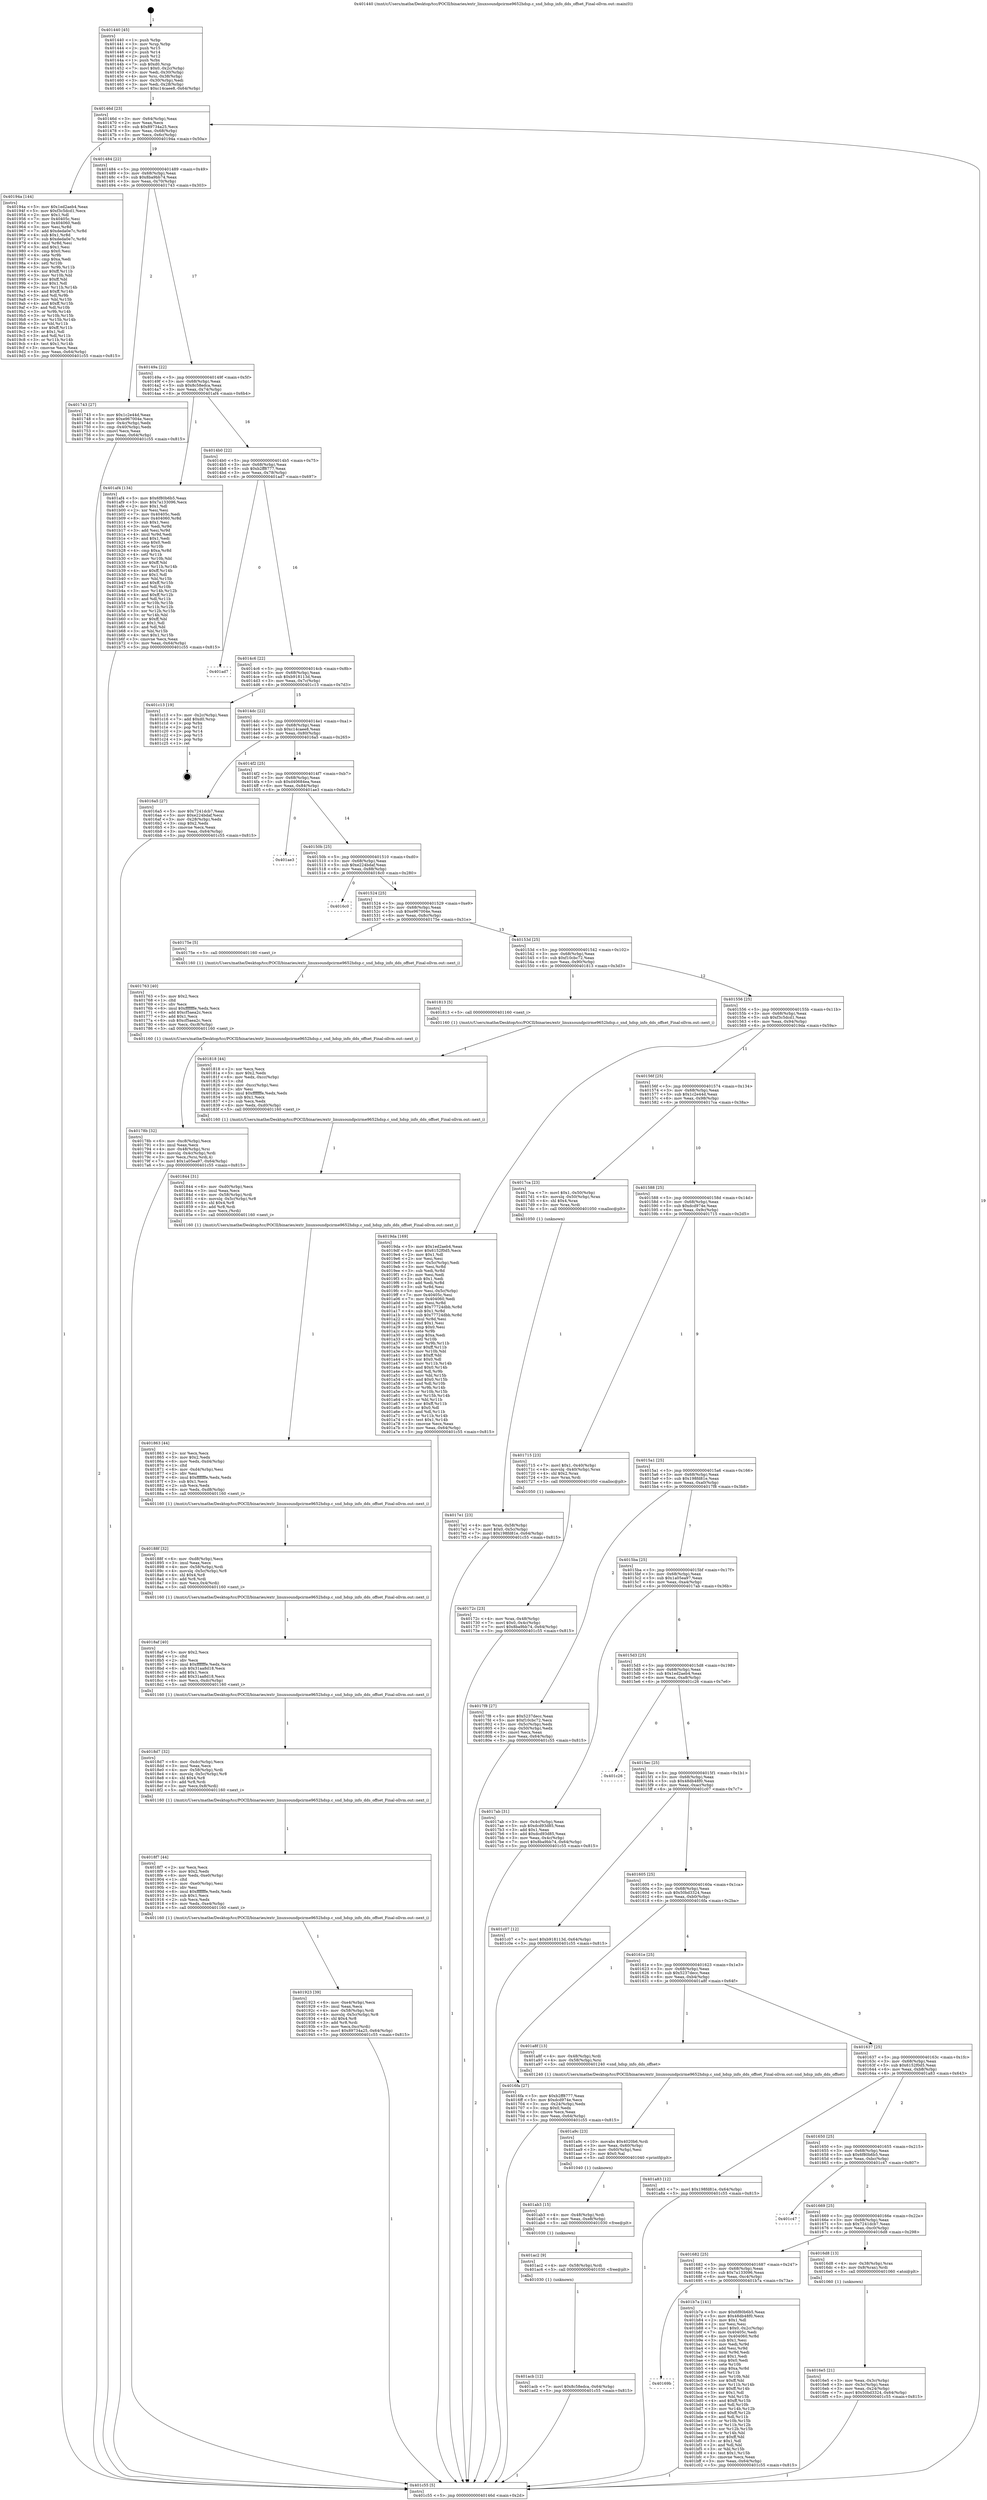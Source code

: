 digraph "0x401440" {
  label = "0x401440 (/mnt/c/Users/mathe/Desktop/tcc/POCII/binaries/extr_linuxsoundpcirme9652hdsp.c_snd_hdsp_info_dds_offset_Final-ollvm.out::main(0))"
  labelloc = "t"
  node[shape=record]

  Entry [label="",width=0.3,height=0.3,shape=circle,fillcolor=black,style=filled]
  "0x40146d" [label="{
     0x40146d [23]\l
     | [instrs]\l
     &nbsp;&nbsp;0x40146d \<+3\>: mov -0x64(%rbp),%eax\l
     &nbsp;&nbsp;0x401470 \<+2\>: mov %eax,%ecx\l
     &nbsp;&nbsp;0x401472 \<+6\>: sub $0x89734a25,%ecx\l
     &nbsp;&nbsp;0x401478 \<+3\>: mov %eax,-0x68(%rbp)\l
     &nbsp;&nbsp;0x40147b \<+3\>: mov %ecx,-0x6c(%rbp)\l
     &nbsp;&nbsp;0x40147e \<+6\>: je 000000000040194a \<main+0x50a\>\l
  }"]
  "0x40194a" [label="{
     0x40194a [144]\l
     | [instrs]\l
     &nbsp;&nbsp;0x40194a \<+5\>: mov $0x1ed2aeb4,%eax\l
     &nbsp;&nbsp;0x40194f \<+5\>: mov $0xf3c5dcd1,%ecx\l
     &nbsp;&nbsp;0x401954 \<+2\>: mov $0x1,%dl\l
     &nbsp;&nbsp;0x401956 \<+7\>: mov 0x40405c,%esi\l
     &nbsp;&nbsp;0x40195d \<+7\>: mov 0x404060,%edi\l
     &nbsp;&nbsp;0x401964 \<+3\>: mov %esi,%r8d\l
     &nbsp;&nbsp;0x401967 \<+7\>: add $0xdeda0e7c,%r8d\l
     &nbsp;&nbsp;0x40196e \<+4\>: sub $0x1,%r8d\l
     &nbsp;&nbsp;0x401972 \<+7\>: sub $0xdeda0e7c,%r8d\l
     &nbsp;&nbsp;0x401979 \<+4\>: imul %r8d,%esi\l
     &nbsp;&nbsp;0x40197d \<+3\>: and $0x1,%esi\l
     &nbsp;&nbsp;0x401980 \<+3\>: cmp $0x0,%esi\l
     &nbsp;&nbsp;0x401983 \<+4\>: sete %r9b\l
     &nbsp;&nbsp;0x401987 \<+3\>: cmp $0xa,%edi\l
     &nbsp;&nbsp;0x40198a \<+4\>: setl %r10b\l
     &nbsp;&nbsp;0x40198e \<+3\>: mov %r9b,%r11b\l
     &nbsp;&nbsp;0x401991 \<+4\>: xor $0xff,%r11b\l
     &nbsp;&nbsp;0x401995 \<+3\>: mov %r10b,%bl\l
     &nbsp;&nbsp;0x401998 \<+3\>: xor $0xff,%bl\l
     &nbsp;&nbsp;0x40199b \<+3\>: xor $0x1,%dl\l
     &nbsp;&nbsp;0x40199e \<+3\>: mov %r11b,%r14b\l
     &nbsp;&nbsp;0x4019a1 \<+4\>: and $0xff,%r14b\l
     &nbsp;&nbsp;0x4019a5 \<+3\>: and %dl,%r9b\l
     &nbsp;&nbsp;0x4019a8 \<+3\>: mov %bl,%r15b\l
     &nbsp;&nbsp;0x4019ab \<+4\>: and $0xff,%r15b\l
     &nbsp;&nbsp;0x4019af \<+3\>: and %dl,%r10b\l
     &nbsp;&nbsp;0x4019b2 \<+3\>: or %r9b,%r14b\l
     &nbsp;&nbsp;0x4019b5 \<+3\>: or %r10b,%r15b\l
     &nbsp;&nbsp;0x4019b8 \<+3\>: xor %r15b,%r14b\l
     &nbsp;&nbsp;0x4019bb \<+3\>: or %bl,%r11b\l
     &nbsp;&nbsp;0x4019be \<+4\>: xor $0xff,%r11b\l
     &nbsp;&nbsp;0x4019c2 \<+3\>: or $0x1,%dl\l
     &nbsp;&nbsp;0x4019c5 \<+3\>: and %dl,%r11b\l
     &nbsp;&nbsp;0x4019c8 \<+3\>: or %r11b,%r14b\l
     &nbsp;&nbsp;0x4019cb \<+4\>: test $0x1,%r14b\l
     &nbsp;&nbsp;0x4019cf \<+3\>: cmovne %ecx,%eax\l
     &nbsp;&nbsp;0x4019d2 \<+3\>: mov %eax,-0x64(%rbp)\l
     &nbsp;&nbsp;0x4019d5 \<+5\>: jmp 0000000000401c55 \<main+0x815\>\l
  }"]
  "0x401484" [label="{
     0x401484 [22]\l
     | [instrs]\l
     &nbsp;&nbsp;0x401484 \<+5\>: jmp 0000000000401489 \<main+0x49\>\l
     &nbsp;&nbsp;0x401489 \<+3\>: mov -0x68(%rbp),%eax\l
     &nbsp;&nbsp;0x40148c \<+5\>: sub $0x8ba9bb74,%eax\l
     &nbsp;&nbsp;0x401491 \<+3\>: mov %eax,-0x70(%rbp)\l
     &nbsp;&nbsp;0x401494 \<+6\>: je 0000000000401743 \<main+0x303\>\l
  }"]
  Exit [label="",width=0.3,height=0.3,shape=circle,fillcolor=black,style=filled,peripheries=2]
  "0x401743" [label="{
     0x401743 [27]\l
     | [instrs]\l
     &nbsp;&nbsp;0x401743 \<+5\>: mov $0x1c2e44d,%eax\l
     &nbsp;&nbsp;0x401748 \<+5\>: mov $0xe967004e,%ecx\l
     &nbsp;&nbsp;0x40174d \<+3\>: mov -0x4c(%rbp),%edx\l
     &nbsp;&nbsp;0x401750 \<+3\>: cmp -0x40(%rbp),%edx\l
     &nbsp;&nbsp;0x401753 \<+3\>: cmovl %ecx,%eax\l
     &nbsp;&nbsp;0x401756 \<+3\>: mov %eax,-0x64(%rbp)\l
     &nbsp;&nbsp;0x401759 \<+5\>: jmp 0000000000401c55 \<main+0x815\>\l
  }"]
  "0x40149a" [label="{
     0x40149a [22]\l
     | [instrs]\l
     &nbsp;&nbsp;0x40149a \<+5\>: jmp 000000000040149f \<main+0x5f\>\l
     &nbsp;&nbsp;0x40149f \<+3\>: mov -0x68(%rbp),%eax\l
     &nbsp;&nbsp;0x4014a2 \<+5\>: sub $0x8c58edca,%eax\l
     &nbsp;&nbsp;0x4014a7 \<+3\>: mov %eax,-0x74(%rbp)\l
     &nbsp;&nbsp;0x4014aa \<+6\>: je 0000000000401af4 \<main+0x6b4\>\l
  }"]
  "0x40169b" [label="{
     0x40169b\l
  }", style=dashed]
  "0x401af4" [label="{
     0x401af4 [134]\l
     | [instrs]\l
     &nbsp;&nbsp;0x401af4 \<+5\>: mov $0x6f80b6b5,%eax\l
     &nbsp;&nbsp;0x401af9 \<+5\>: mov $0x7a133096,%ecx\l
     &nbsp;&nbsp;0x401afe \<+2\>: mov $0x1,%dl\l
     &nbsp;&nbsp;0x401b00 \<+2\>: xor %esi,%esi\l
     &nbsp;&nbsp;0x401b02 \<+7\>: mov 0x40405c,%edi\l
     &nbsp;&nbsp;0x401b09 \<+8\>: mov 0x404060,%r8d\l
     &nbsp;&nbsp;0x401b11 \<+3\>: sub $0x1,%esi\l
     &nbsp;&nbsp;0x401b14 \<+3\>: mov %edi,%r9d\l
     &nbsp;&nbsp;0x401b17 \<+3\>: add %esi,%r9d\l
     &nbsp;&nbsp;0x401b1a \<+4\>: imul %r9d,%edi\l
     &nbsp;&nbsp;0x401b1e \<+3\>: and $0x1,%edi\l
     &nbsp;&nbsp;0x401b21 \<+3\>: cmp $0x0,%edi\l
     &nbsp;&nbsp;0x401b24 \<+4\>: sete %r10b\l
     &nbsp;&nbsp;0x401b28 \<+4\>: cmp $0xa,%r8d\l
     &nbsp;&nbsp;0x401b2c \<+4\>: setl %r11b\l
     &nbsp;&nbsp;0x401b30 \<+3\>: mov %r10b,%bl\l
     &nbsp;&nbsp;0x401b33 \<+3\>: xor $0xff,%bl\l
     &nbsp;&nbsp;0x401b36 \<+3\>: mov %r11b,%r14b\l
     &nbsp;&nbsp;0x401b39 \<+4\>: xor $0xff,%r14b\l
     &nbsp;&nbsp;0x401b3d \<+3\>: xor $0x1,%dl\l
     &nbsp;&nbsp;0x401b40 \<+3\>: mov %bl,%r15b\l
     &nbsp;&nbsp;0x401b43 \<+4\>: and $0xff,%r15b\l
     &nbsp;&nbsp;0x401b47 \<+3\>: and %dl,%r10b\l
     &nbsp;&nbsp;0x401b4a \<+3\>: mov %r14b,%r12b\l
     &nbsp;&nbsp;0x401b4d \<+4\>: and $0xff,%r12b\l
     &nbsp;&nbsp;0x401b51 \<+3\>: and %dl,%r11b\l
     &nbsp;&nbsp;0x401b54 \<+3\>: or %r10b,%r15b\l
     &nbsp;&nbsp;0x401b57 \<+3\>: or %r11b,%r12b\l
     &nbsp;&nbsp;0x401b5a \<+3\>: xor %r12b,%r15b\l
     &nbsp;&nbsp;0x401b5d \<+3\>: or %r14b,%bl\l
     &nbsp;&nbsp;0x401b60 \<+3\>: xor $0xff,%bl\l
     &nbsp;&nbsp;0x401b63 \<+3\>: or $0x1,%dl\l
     &nbsp;&nbsp;0x401b66 \<+2\>: and %dl,%bl\l
     &nbsp;&nbsp;0x401b68 \<+3\>: or %bl,%r15b\l
     &nbsp;&nbsp;0x401b6b \<+4\>: test $0x1,%r15b\l
     &nbsp;&nbsp;0x401b6f \<+3\>: cmovne %ecx,%eax\l
     &nbsp;&nbsp;0x401b72 \<+3\>: mov %eax,-0x64(%rbp)\l
     &nbsp;&nbsp;0x401b75 \<+5\>: jmp 0000000000401c55 \<main+0x815\>\l
  }"]
  "0x4014b0" [label="{
     0x4014b0 [22]\l
     | [instrs]\l
     &nbsp;&nbsp;0x4014b0 \<+5\>: jmp 00000000004014b5 \<main+0x75\>\l
     &nbsp;&nbsp;0x4014b5 \<+3\>: mov -0x68(%rbp),%eax\l
     &nbsp;&nbsp;0x4014b8 \<+5\>: sub $0xb2ff8777,%eax\l
     &nbsp;&nbsp;0x4014bd \<+3\>: mov %eax,-0x78(%rbp)\l
     &nbsp;&nbsp;0x4014c0 \<+6\>: je 0000000000401ad7 \<main+0x697\>\l
  }"]
  "0x401b7a" [label="{
     0x401b7a [141]\l
     | [instrs]\l
     &nbsp;&nbsp;0x401b7a \<+5\>: mov $0x6f80b6b5,%eax\l
     &nbsp;&nbsp;0x401b7f \<+5\>: mov $0x48db48f0,%ecx\l
     &nbsp;&nbsp;0x401b84 \<+2\>: mov $0x1,%dl\l
     &nbsp;&nbsp;0x401b86 \<+2\>: xor %esi,%esi\l
     &nbsp;&nbsp;0x401b88 \<+7\>: movl $0x0,-0x2c(%rbp)\l
     &nbsp;&nbsp;0x401b8f \<+7\>: mov 0x40405c,%edi\l
     &nbsp;&nbsp;0x401b96 \<+8\>: mov 0x404060,%r8d\l
     &nbsp;&nbsp;0x401b9e \<+3\>: sub $0x1,%esi\l
     &nbsp;&nbsp;0x401ba1 \<+3\>: mov %edi,%r9d\l
     &nbsp;&nbsp;0x401ba4 \<+3\>: add %esi,%r9d\l
     &nbsp;&nbsp;0x401ba7 \<+4\>: imul %r9d,%edi\l
     &nbsp;&nbsp;0x401bab \<+3\>: and $0x1,%edi\l
     &nbsp;&nbsp;0x401bae \<+3\>: cmp $0x0,%edi\l
     &nbsp;&nbsp;0x401bb1 \<+4\>: sete %r10b\l
     &nbsp;&nbsp;0x401bb5 \<+4\>: cmp $0xa,%r8d\l
     &nbsp;&nbsp;0x401bb9 \<+4\>: setl %r11b\l
     &nbsp;&nbsp;0x401bbd \<+3\>: mov %r10b,%bl\l
     &nbsp;&nbsp;0x401bc0 \<+3\>: xor $0xff,%bl\l
     &nbsp;&nbsp;0x401bc3 \<+3\>: mov %r11b,%r14b\l
     &nbsp;&nbsp;0x401bc6 \<+4\>: xor $0xff,%r14b\l
     &nbsp;&nbsp;0x401bca \<+3\>: xor $0x1,%dl\l
     &nbsp;&nbsp;0x401bcd \<+3\>: mov %bl,%r15b\l
     &nbsp;&nbsp;0x401bd0 \<+4\>: and $0xff,%r15b\l
     &nbsp;&nbsp;0x401bd4 \<+3\>: and %dl,%r10b\l
     &nbsp;&nbsp;0x401bd7 \<+3\>: mov %r14b,%r12b\l
     &nbsp;&nbsp;0x401bda \<+4\>: and $0xff,%r12b\l
     &nbsp;&nbsp;0x401bde \<+3\>: and %dl,%r11b\l
     &nbsp;&nbsp;0x401be1 \<+3\>: or %r10b,%r15b\l
     &nbsp;&nbsp;0x401be4 \<+3\>: or %r11b,%r12b\l
     &nbsp;&nbsp;0x401be7 \<+3\>: xor %r12b,%r15b\l
     &nbsp;&nbsp;0x401bea \<+3\>: or %r14b,%bl\l
     &nbsp;&nbsp;0x401bed \<+3\>: xor $0xff,%bl\l
     &nbsp;&nbsp;0x401bf0 \<+3\>: or $0x1,%dl\l
     &nbsp;&nbsp;0x401bf3 \<+2\>: and %dl,%bl\l
     &nbsp;&nbsp;0x401bf5 \<+3\>: or %bl,%r15b\l
     &nbsp;&nbsp;0x401bf8 \<+4\>: test $0x1,%r15b\l
     &nbsp;&nbsp;0x401bfc \<+3\>: cmovne %ecx,%eax\l
     &nbsp;&nbsp;0x401bff \<+3\>: mov %eax,-0x64(%rbp)\l
     &nbsp;&nbsp;0x401c02 \<+5\>: jmp 0000000000401c55 \<main+0x815\>\l
  }"]
  "0x401ad7" [label="{
     0x401ad7\l
  }", style=dashed]
  "0x4014c6" [label="{
     0x4014c6 [22]\l
     | [instrs]\l
     &nbsp;&nbsp;0x4014c6 \<+5\>: jmp 00000000004014cb \<main+0x8b\>\l
     &nbsp;&nbsp;0x4014cb \<+3\>: mov -0x68(%rbp),%eax\l
     &nbsp;&nbsp;0x4014ce \<+5\>: sub $0xb918113d,%eax\l
     &nbsp;&nbsp;0x4014d3 \<+3\>: mov %eax,-0x7c(%rbp)\l
     &nbsp;&nbsp;0x4014d6 \<+6\>: je 0000000000401c13 \<main+0x7d3\>\l
  }"]
  "0x401acb" [label="{
     0x401acb [12]\l
     | [instrs]\l
     &nbsp;&nbsp;0x401acb \<+7\>: movl $0x8c58edca,-0x64(%rbp)\l
     &nbsp;&nbsp;0x401ad2 \<+5\>: jmp 0000000000401c55 \<main+0x815\>\l
  }"]
  "0x401c13" [label="{
     0x401c13 [19]\l
     | [instrs]\l
     &nbsp;&nbsp;0x401c13 \<+3\>: mov -0x2c(%rbp),%eax\l
     &nbsp;&nbsp;0x401c16 \<+7\>: add $0xd0,%rsp\l
     &nbsp;&nbsp;0x401c1d \<+1\>: pop %rbx\l
     &nbsp;&nbsp;0x401c1e \<+2\>: pop %r12\l
     &nbsp;&nbsp;0x401c20 \<+2\>: pop %r14\l
     &nbsp;&nbsp;0x401c22 \<+2\>: pop %r15\l
     &nbsp;&nbsp;0x401c24 \<+1\>: pop %rbp\l
     &nbsp;&nbsp;0x401c25 \<+1\>: ret\l
  }"]
  "0x4014dc" [label="{
     0x4014dc [22]\l
     | [instrs]\l
     &nbsp;&nbsp;0x4014dc \<+5\>: jmp 00000000004014e1 \<main+0xa1\>\l
     &nbsp;&nbsp;0x4014e1 \<+3\>: mov -0x68(%rbp),%eax\l
     &nbsp;&nbsp;0x4014e4 \<+5\>: sub $0xc14caee8,%eax\l
     &nbsp;&nbsp;0x4014e9 \<+3\>: mov %eax,-0x80(%rbp)\l
     &nbsp;&nbsp;0x4014ec \<+6\>: je 00000000004016a5 \<main+0x265\>\l
  }"]
  "0x401ac2" [label="{
     0x401ac2 [9]\l
     | [instrs]\l
     &nbsp;&nbsp;0x401ac2 \<+4\>: mov -0x58(%rbp),%rdi\l
     &nbsp;&nbsp;0x401ac6 \<+5\>: call 0000000000401030 \<free@plt\>\l
     | [calls]\l
     &nbsp;&nbsp;0x401030 \{1\} (unknown)\l
  }"]
  "0x4016a5" [label="{
     0x4016a5 [27]\l
     | [instrs]\l
     &nbsp;&nbsp;0x4016a5 \<+5\>: mov $0x7241dcb7,%eax\l
     &nbsp;&nbsp;0x4016aa \<+5\>: mov $0xe224bdaf,%ecx\l
     &nbsp;&nbsp;0x4016af \<+3\>: mov -0x28(%rbp),%edx\l
     &nbsp;&nbsp;0x4016b2 \<+3\>: cmp $0x2,%edx\l
     &nbsp;&nbsp;0x4016b5 \<+3\>: cmovne %ecx,%eax\l
     &nbsp;&nbsp;0x4016b8 \<+3\>: mov %eax,-0x64(%rbp)\l
     &nbsp;&nbsp;0x4016bb \<+5\>: jmp 0000000000401c55 \<main+0x815\>\l
  }"]
  "0x4014f2" [label="{
     0x4014f2 [25]\l
     | [instrs]\l
     &nbsp;&nbsp;0x4014f2 \<+5\>: jmp 00000000004014f7 \<main+0xb7\>\l
     &nbsp;&nbsp;0x4014f7 \<+3\>: mov -0x68(%rbp),%eax\l
     &nbsp;&nbsp;0x4014fa \<+5\>: sub $0xd40684ea,%eax\l
     &nbsp;&nbsp;0x4014ff \<+6\>: mov %eax,-0x84(%rbp)\l
     &nbsp;&nbsp;0x401505 \<+6\>: je 0000000000401ae3 \<main+0x6a3\>\l
  }"]
  "0x401c55" [label="{
     0x401c55 [5]\l
     | [instrs]\l
     &nbsp;&nbsp;0x401c55 \<+5\>: jmp 000000000040146d \<main+0x2d\>\l
  }"]
  "0x401440" [label="{
     0x401440 [45]\l
     | [instrs]\l
     &nbsp;&nbsp;0x401440 \<+1\>: push %rbp\l
     &nbsp;&nbsp;0x401441 \<+3\>: mov %rsp,%rbp\l
     &nbsp;&nbsp;0x401444 \<+2\>: push %r15\l
     &nbsp;&nbsp;0x401446 \<+2\>: push %r14\l
     &nbsp;&nbsp;0x401448 \<+2\>: push %r12\l
     &nbsp;&nbsp;0x40144a \<+1\>: push %rbx\l
     &nbsp;&nbsp;0x40144b \<+7\>: sub $0xd0,%rsp\l
     &nbsp;&nbsp;0x401452 \<+7\>: movl $0x0,-0x2c(%rbp)\l
     &nbsp;&nbsp;0x401459 \<+3\>: mov %edi,-0x30(%rbp)\l
     &nbsp;&nbsp;0x40145c \<+4\>: mov %rsi,-0x38(%rbp)\l
     &nbsp;&nbsp;0x401460 \<+3\>: mov -0x30(%rbp),%edi\l
     &nbsp;&nbsp;0x401463 \<+3\>: mov %edi,-0x28(%rbp)\l
     &nbsp;&nbsp;0x401466 \<+7\>: movl $0xc14caee8,-0x64(%rbp)\l
  }"]
  "0x401ab3" [label="{
     0x401ab3 [15]\l
     | [instrs]\l
     &nbsp;&nbsp;0x401ab3 \<+4\>: mov -0x48(%rbp),%rdi\l
     &nbsp;&nbsp;0x401ab7 \<+6\>: mov %eax,-0xe8(%rbp)\l
     &nbsp;&nbsp;0x401abd \<+5\>: call 0000000000401030 \<free@plt\>\l
     | [calls]\l
     &nbsp;&nbsp;0x401030 \{1\} (unknown)\l
  }"]
  "0x401ae3" [label="{
     0x401ae3\l
  }", style=dashed]
  "0x40150b" [label="{
     0x40150b [25]\l
     | [instrs]\l
     &nbsp;&nbsp;0x40150b \<+5\>: jmp 0000000000401510 \<main+0xd0\>\l
     &nbsp;&nbsp;0x401510 \<+3\>: mov -0x68(%rbp),%eax\l
     &nbsp;&nbsp;0x401513 \<+5\>: sub $0xe224bdaf,%eax\l
     &nbsp;&nbsp;0x401518 \<+6\>: mov %eax,-0x88(%rbp)\l
     &nbsp;&nbsp;0x40151e \<+6\>: je 00000000004016c0 \<main+0x280\>\l
  }"]
  "0x401a9c" [label="{
     0x401a9c [23]\l
     | [instrs]\l
     &nbsp;&nbsp;0x401a9c \<+10\>: movabs $0x4020b6,%rdi\l
     &nbsp;&nbsp;0x401aa6 \<+3\>: mov %eax,-0x60(%rbp)\l
     &nbsp;&nbsp;0x401aa9 \<+3\>: mov -0x60(%rbp),%esi\l
     &nbsp;&nbsp;0x401aac \<+2\>: mov $0x0,%al\l
     &nbsp;&nbsp;0x401aae \<+5\>: call 0000000000401040 \<printf@plt\>\l
     | [calls]\l
     &nbsp;&nbsp;0x401040 \{1\} (unknown)\l
  }"]
  "0x4016c0" [label="{
     0x4016c0\l
  }", style=dashed]
  "0x401524" [label="{
     0x401524 [25]\l
     | [instrs]\l
     &nbsp;&nbsp;0x401524 \<+5\>: jmp 0000000000401529 \<main+0xe9\>\l
     &nbsp;&nbsp;0x401529 \<+3\>: mov -0x68(%rbp),%eax\l
     &nbsp;&nbsp;0x40152c \<+5\>: sub $0xe967004e,%eax\l
     &nbsp;&nbsp;0x401531 \<+6\>: mov %eax,-0x8c(%rbp)\l
     &nbsp;&nbsp;0x401537 \<+6\>: je 000000000040175e \<main+0x31e\>\l
  }"]
  "0x401923" [label="{
     0x401923 [39]\l
     | [instrs]\l
     &nbsp;&nbsp;0x401923 \<+6\>: mov -0xe4(%rbp),%ecx\l
     &nbsp;&nbsp;0x401929 \<+3\>: imul %eax,%ecx\l
     &nbsp;&nbsp;0x40192c \<+4\>: mov -0x58(%rbp),%rdi\l
     &nbsp;&nbsp;0x401930 \<+4\>: movslq -0x5c(%rbp),%r8\l
     &nbsp;&nbsp;0x401934 \<+4\>: shl $0x4,%r8\l
     &nbsp;&nbsp;0x401938 \<+3\>: add %r8,%rdi\l
     &nbsp;&nbsp;0x40193b \<+3\>: mov %ecx,0xc(%rdi)\l
     &nbsp;&nbsp;0x40193e \<+7\>: movl $0x89734a25,-0x64(%rbp)\l
     &nbsp;&nbsp;0x401945 \<+5\>: jmp 0000000000401c55 \<main+0x815\>\l
  }"]
  "0x40175e" [label="{
     0x40175e [5]\l
     | [instrs]\l
     &nbsp;&nbsp;0x40175e \<+5\>: call 0000000000401160 \<next_i\>\l
     | [calls]\l
     &nbsp;&nbsp;0x401160 \{1\} (/mnt/c/Users/mathe/Desktop/tcc/POCII/binaries/extr_linuxsoundpcirme9652hdsp.c_snd_hdsp_info_dds_offset_Final-ollvm.out::next_i)\l
  }"]
  "0x40153d" [label="{
     0x40153d [25]\l
     | [instrs]\l
     &nbsp;&nbsp;0x40153d \<+5\>: jmp 0000000000401542 \<main+0x102\>\l
     &nbsp;&nbsp;0x401542 \<+3\>: mov -0x68(%rbp),%eax\l
     &nbsp;&nbsp;0x401545 \<+5\>: sub $0xf10cbc72,%eax\l
     &nbsp;&nbsp;0x40154a \<+6\>: mov %eax,-0x90(%rbp)\l
     &nbsp;&nbsp;0x401550 \<+6\>: je 0000000000401813 \<main+0x3d3\>\l
  }"]
  "0x4018f7" [label="{
     0x4018f7 [44]\l
     | [instrs]\l
     &nbsp;&nbsp;0x4018f7 \<+2\>: xor %ecx,%ecx\l
     &nbsp;&nbsp;0x4018f9 \<+5\>: mov $0x2,%edx\l
     &nbsp;&nbsp;0x4018fe \<+6\>: mov %edx,-0xe0(%rbp)\l
     &nbsp;&nbsp;0x401904 \<+1\>: cltd\l
     &nbsp;&nbsp;0x401905 \<+6\>: mov -0xe0(%rbp),%esi\l
     &nbsp;&nbsp;0x40190b \<+2\>: idiv %esi\l
     &nbsp;&nbsp;0x40190d \<+6\>: imul $0xfffffffe,%edx,%edx\l
     &nbsp;&nbsp;0x401913 \<+3\>: sub $0x1,%ecx\l
     &nbsp;&nbsp;0x401916 \<+2\>: sub %ecx,%edx\l
     &nbsp;&nbsp;0x401918 \<+6\>: mov %edx,-0xe4(%rbp)\l
     &nbsp;&nbsp;0x40191e \<+5\>: call 0000000000401160 \<next_i\>\l
     | [calls]\l
     &nbsp;&nbsp;0x401160 \{1\} (/mnt/c/Users/mathe/Desktop/tcc/POCII/binaries/extr_linuxsoundpcirme9652hdsp.c_snd_hdsp_info_dds_offset_Final-ollvm.out::next_i)\l
  }"]
  "0x401813" [label="{
     0x401813 [5]\l
     | [instrs]\l
     &nbsp;&nbsp;0x401813 \<+5\>: call 0000000000401160 \<next_i\>\l
     | [calls]\l
     &nbsp;&nbsp;0x401160 \{1\} (/mnt/c/Users/mathe/Desktop/tcc/POCII/binaries/extr_linuxsoundpcirme9652hdsp.c_snd_hdsp_info_dds_offset_Final-ollvm.out::next_i)\l
  }"]
  "0x401556" [label="{
     0x401556 [25]\l
     | [instrs]\l
     &nbsp;&nbsp;0x401556 \<+5\>: jmp 000000000040155b \<main+0x11b\>\l
     &nbsp;&nbsp;0x40155b \<+3\>: mov -0x68(%rbp),%eax\l
     &nbsp;&nbsp;0x40155e \<+5\>: sub $0xf3c5dcd1,%eax\l
     &nbsp;&nbsp;0x401563 \<+6\>: mov %eax,-0x94(%rbp)\l
     &nbsp;&nbsp;0x401569 \<+6\>: je 00000000004019da \<main+0x59a\>\l
  }"]
  "0x4018d7" [label="{
     0x4018d7 [32]\l
     | [instrs]\l
     &nbsp;&nbsp;0x4018d7 \<+6\>: mov -0xdc(%rbp),%ecx\l
     &nbsp;&nbsp;0x4018dd \<+3\>: imul %eax,%ecx\l
     &nbsp;&nbsp;0x4018e0 \<+4\>: mov -0x58(%rbp),%rdi\l
     &nbsp;&nbsp;0x4018e4 \<+4\>: movslq -0x5c(%rbp),%r8\l
     &nbsp;&nbsp;0x4018e8 \<+4\>: shl $0x4,%r8\l
     &nbsp;&nbsp;0x4018ec \<+3\>: add %r8,%rdi\l
     &nbsp;&nbsp;0x4018ef \<+3\>: mov %ecx,0x8(%rdi)\l
     &nbsp;&nbsp;0x4018f2 \<+5\>: call 0000000000401160 \<next_i\>\l
     | [calls]\l
     &nbsp;&nbsp;0x401160 \{1\} (/mnt/c/Users/mathe/Desktop/tcc/POCII/binaries/extr_linuxsoundpcirme9652hdsp.c_snd_hdsp_info_dds_offset_Final-ollvm.out::next_i)\l
  }"]
  "0x4019da" [label="{
     0x4019da [169]\l
     | [instrs]\l
     &nbsp;&nbsp;0x4019da \<+5\>: mov $0x1ed2aeb4,%eax\l
     &nbsp;&nbsp;0x4019df \<+5\>: mov $0x6152f0d5,%ecx\l
     &nbsp;&nbsp;0x4019e4 \<+2\>: mov $0x1,%dl\l
     &nbsp;&nbsp;0x4019e6 \<+2\>: xor %esi,%esi\l
     &nbsp;&nbsp;0x4019e8 \<+3\>: mov -0x5c(%rbp),%edi\l
     &nbsp;&nbsp;0x4019eb \<+3\>: mov %esi,%r8d\l
     &nbsp;&nbsp;0x4019ee \<+3\>: sub %edi,%r8d\l
     &nbsp;&nbsp;0x4019f1 \<+2\>: mov %esi,%edi\l
     &nbsp;&nbsp;0x4019f3 \<+3\>: sub $0x1,%edi\l
     &nbsp;&nbsp;0x4019f6 \<+3\>: add %edi,%r8d\l
     &nbsp;&nbsp;0x4019f9 \<+3\>: sub %r8d,%esi\l
     &nbsp;&nbsp;0x4019fc \<+3\>: mov %esi,-0x5c(%rbp)\l
     &nbsp;&nbsp;0x4019ff \<+7\>: mov 0x40405c,%esi\l
     &nbsp;&nbsp;0x401a06 \<+7\>: mov 0x404060,%edi\l
     &nbsp;&nbsp;0x401a0d \<+3\>: mov %esi,%r8d\l
     &nbsp;&nbsp;0x401a10 \<+7\>: add $0x77724dbb,%r8d\l
     &nbsp;&nbsp;0x401a17 \<+4\>: sub $0x1,%r8d\l
     &nbsp;&nbsp;0x401a1b \<+7\>: sub $0x77724dbb,%r8d\l
     &nbsp;&nbsp;0x401a22 \<+4\>: imul %r8d,%esi\l
     &nbsp;&nbsp;0x401a26 \<+3\>: and $0x1,%esi\l
     &nbsp;&nbsp;0x401a29 \<+3\>: cmp $0x0,%esi\l
     &nbsp;&nbsp;0x401a2c \<+4\>: sete %r9b\l
     &nbsp;&nbsp;0x401a30 \<+3\>: cmp $0xa,%edi\l
     &nbsp;&nbsp;0x401a33 \<+4\>: setl %r10b\l
     &nbsp;&nbsp;0x401a37 \<+3\>: mov %r9b,%r11b\l
     &nbsp;&nbsp;0x401a3a \<+4\>: xor $0xff,%r11b\l
     &nbsp;&nbsp;0x401a3e \<+3\>: mov %r10b,%bl\l
     &nbsp;&nbsp;0x401a41 \<+3\>: xor $0xff,%bl\l
     &nbsp;&nbsp;0x401a44 \<+3\>: xor $0x0,%dl\l
     &nbsp;&nbsp;0x401a47 \<+3\>: mov %r11b,%r14b\l
     &nbsp;&nbsp;0x401a4a \<+4\>: and $0x0,%r14b\l
     &nbsp;&nbsp;0x401a4e \<+3\>: and %dl,%r9b\l
     &nbsp;&nbsp;0x401a51 \<+3\>: mov %bl,%r15b\l
     &nbsp;&nbsp;0x401a54 \<+4\>: and $0x0,%r15b\l
     &nbsp;&nbsp;0x401a58 \<+3\>: and %dl,%r10b\l
     &nbsp;&nbsp;0x401a5b \<+3\>: or %r9b,%r14b\l
     &nbsp;&nbsp;0x401a5e \<+3\>: or %r10b,%r15b\l
     &nbsp;&nbsp;0x401a61 \<+3\>: xor %r15b,%r14b\l
     &nbsp;&nbsp;0x401a64 \<+3\>: or %bl,%r11b\l
     &nbsp;&nbsp;0x401a67 \<+4\>: xor $0xff,%r11b\l
     &nbsp;&nbsp;0x401a6b \<+3\>: or $0x0,%dl\l
     &nbsp;&nbsp;0x401a6e \<+3\>: and %dl,%r11b\l
     &nbsp;&nbsp;0x401a71 \<+3\>: or %r11b,%r14b\l
     &nbsp;&nbsp;0x401a74 \<+4\>: test $0x1,%r14b\l
     &nbsp;&nbsp;0x401a78 \<+3\>: cmovne %ecx,%eax\l
     &nbsp;&nbsp;0x401a7b \<+3\>: mov %eax,-0x64(%rbp)\l
     &nbsp;&nbsp;0x401a7e \<+5\>: jmp 0000000000401c55 \<main+0x815\>\l
  }"]
  "0x40156f" [label="{
     0x40156f [25]\l
     | [instrs]\l
     &nbsp;&nbsp;0x40156f \<+5\>: jmp 0000000000401574 \<main+0x134\>\l
     &nbsp;&nbsp;0x401574 \<+3\>: mov -0x68(%rbp),%eax\l
     &nbsp;&nbsp;0x401577 \<+5\>: sub $0x1c2e44d,%eax\l
     &nbsp;&nbsp;0x40157c \<+6\>: mov %eax,-0x98(%rbp)\l
     &nbsp;&nbsp;0x401582 \<+6\>: je 00000000004017ca \<main+0x38a\>\l
  }"]
  "0x4018af" [label="{
     0x4018af [40]\l
     | [instrs]\l
     &nbsp;&nbsp;0x4018af \<+5\>: mov $0x2,%ecx\l
     &nbsp;&nbsp;0x4018b4 \<+1\>: cltd\l
     &nbsp;&nbsp;0x4018b5 \<+2\>: idiv %ecx\l
     &nbsp;&nbsp;0x4018b7 \<+6\>: imul $0xfffffffe,%edx,%ecx\l
     &nbsp;&nbsp;0x4018bd \<+6\>: sub $0x31aa8d18,%ecx\l
     &nbsp;&nbsp;0x4018c3 \<+3\>: add $0x1,%ecx\l
     &nbsp;&nbsp;0x4018c6 \<+6\>: add $0x31aa8d18,%ecx\l
     &nbsp;&nbsp;0x4018cc \<+6\>: mov %ecx,-0xdc(%rbp)\l
     &nbsp;&nbsp;0x4018d2 \<+5\>: call 0000000000401160 \<next_i\>\l
     | [calls]\l
     &nbsp;&nbsp;0x401160 \{1\} (/mnt/c/Users/mathe/Desktop/tcc/POCII/binaries/extr_linuxsoundpcirme9652hdsp.c_snd_hdsp_info_dds_offset_Final-ollvm.out::next_i)\l
  }"]
  "0x4017ca" [label="{
     0x4017ca [23]\l
     | [instrs]\l
     &nbsp;&nbsp;0x4017ca \<+7\>: movl $0x1,-0x50(%rbp)\l
     &nbsp;&nbsp;0x4017d1 \<+4\>: movslq -0x50(%rbp),%rax\l
     &nbsp;&nbsp;0x4017d5 \<+4\>: shl $0x4,%rax\l
     &nbsp;&nbsp;0x4017d9 \<+3\>: mov %rax,%rdi\l
     &nbsp;&nbsp;0x4017dc \<+5\>: call 0000000000401050 \<malloc@plt\>\l
     | [calls]\l
     &nbsp;&nbsp;0x401050 \{1\} (unknown)\l
  }"]
  "0x401588" [label="{
     0x401588 [25]\l
     | [instrs]\l
     &nbsp;&nbsp;0x401588 \<+5\>: jmp 000000000040158d \<main+0x14d\>\l
     &nbsp;&nbsp;0x40158d \<+3\>: mov -0x68(%rbp),%eax\l
     &nbsp;&nbsp;0x401590 \<+5\>: sub $0xdcd974e,%eax\l
     &nbsp;&nbsp;0x401595 \<+6\>: mov %eax,-0x9c(%rbp)\l
     &nbsp;&nbsp;0x40159b \<+6\>: je 0000000000401715 \<main+0x2d5\>\l
  }"]
  "0x40188f" [label="{
     0x40188f [32]\l
     | [instrs]\l
     &nbsp;&nbsp;0x40188f \<+6\>: mov -0xd8(%rbp),%ecx\l
     &nbsp;&nbsp;0x401895 \<+3\>: imul %eax,%ecx\l
     &nbsp;&nbsp;0x401898 \<+4\>: mov -0x58(%rbp),%rdi\l
     &nbsp;&nbsp;0x40189c \<+4\>: movslq -0x5c(%rbp),%r8\l
     &nbsp;&nbsp;0x4018a0 \<+4\>: shl $0x4,%r8\l
     &nbsp;&nbsp;0x4018a4 \<+3\>: add %r8,%rdi\l
     &nbsp;&nbsp;0x4018a7 \<+3\>: mov %ecx,0x4(%rdi)\l
     &nbsp;&nbsp;0x4018aa \<+5\>: call 0000000000401160 \<next_i\>\l
     | [calls]\l
     &nbsp;&nbsp;0x401160 \{1\} (/mnt/c/Users/mathe/Desktop/tcc/POCII/binaries/extr_linuxsoundpcirme9652hdsp.c_snd_hdsp_info_dds_offset_Final-ollvm.out::next_i)\l
  }"]
  "0x401715" [label="{
     0x401715 [23]\l
     | [instrs]\l
     &nbsp;&nbsp;0x401715 \<+7\>: movl $0x1,-0x40(%rbp)\l
     &nbsp;&nbsp;0x40171c \<+4\>: movslq -0x40(%rbp),%rax\l
     &nbsp;&nbsp;0x401720 \<+4\>: shl $0x2,%rax\l
     &nbsp;&nbsp;0x401724 \<+3\>: mov %rax,%rdi\l
     &nbsp;&nbsp;0x401727 \<+5\>: call 0000000000401050 \<malloc@plt\>\l
     | [calls]\l
     &nbsp;&nbsp;0x401050 \{1\} (unknown)\l
  }"]
  "0x4015a1" [label="{
     0x4015a1 [25]\l
     | [instrs]\l
     &nbsp;&nbsp;0x4015a1 \<+5\>: jmp 00000000004015a6 \<main+0x166\>\l
     &nbsp;&nbsp;0x4015a6 \<+3\>: mov -0x68(%rbp),%eax\l
     &nbsp;&nbsp;0x4015a9 \<+5\>: sub $0x198fd81e,%eax\l
     &nbsp;&nbsp;0x4015ae \<+6\>: mov %eax,-0xa0(%rbp)\l
     &nbsp;&nbsp;0x4015b4 \<+6\>: je 00000000004017f8 \<main+0x3b8\>\l
  }"]
  "0x401863" [label="{
     0x401863 [44]\l
     | [instrs]\l
     &nbsp;&nbsp;0x401863 \<+2\>: xor %ecx,%ecx\l
     &nbsp;&nbsp;0x401865 \<+5\>: mov $0x2,%edx\l
     &nbsp;&nbsp;0x40186a \<+6\>: mov %edx,-0xd4(%rbp)\l
     &nbsp;&nbsp;0x401870 \<+1\>: cltd\l
     &nbsp;&nbsp;0x401871 \<+6\>: mov -0xd4(%rbp),%esi\l
     &nbsp;&nbsp;0x401877 \<+2\>: idiv %esi\l
     &nbsp;&nbsp;0x401879 \<+6\>: imul $0xfffffffe,%edx,%edx\l
     &nbsp;&nbsp;0x40187f \<+3\>: sub $0x1,%ecx\l
     &nbsp;&nbsp;0x401882 \<+2\>: sub %ecx,%edx\l
     &nbsp;&nbsp;0x401884 \<+6\>: mov %edx,-0xd8(%rbp)\l
     &nbsp;&nbsp;0x40188a \<+5\>: call 0000000000401160 \<next_i\>\l
     | [calls]\l
     &nbsp;&nbsp;0x401160 \{1\} (/mnt/c/Users/mathe/Desktop/tcc/POCII/binaries/extr_linuxsoundpcirme9652hdsp.c_snd_hdsp_info_dds_offset_Final-ollvm.out::next_i)\l
  }"]
  "0x4017f8" [label="{
     0x4017f8 [27]\l
     | [instrs]\l
     &nbsp;&nbsp;0x4017f8 \<+5\>: mov $0x5237decc,%eax\l
     &nbsp;&nbsp;0x4017fd \<+5\>: mov $0xf10cbc72,%ecx\l
     &nbsp;&nbsp;0x401802 \<+3\>: mov -0x5c(%rbp),%edx\l
     &nbsp;&nbsp;0x401805 \<+3\>: cmp -0x50(%rbp),%edx\l
     &nbsp;&nbsp;0x401808 \<+3\>: cmovl %ecx,%eax\l
     &nbsp;&nbsp;0x40180b \<+3\>: mov %eax,-0x64(%rbp)\l
     &nbsp;&nbsp;0x40180e \<+5\>: jmp 0000000000401c55 \<main+0x815\>\l
  }"]
  "0x4015ba" [label="{
     0x4015ba [25]\l
     | [instrs]\l
     &nbsp;&nbsp;0x4015ba \<+5\>: jmp 00000000004015bf \<main+0x17f\>\l
     &nbsp;&nbsp;0x4015bf \<+3\>: mov -0x68(%rbp),%eax\l
     &nbsp;&nbsp;0x4015c2 \<+5\>: sub $0x1a05ea97,%eax\l
     &nbsp;&nbsp;0x4015c7 \<+6\>: mov %eax,-0xa4(%rbp)\l
     &nbsp;&nbsp;0x4015cd \<+6\>: je 00000000004017ab \<main+0x36b\>\l
  }"]
  "0x401844" [label="{
     0x401844 [31]\l
     | [instrs]\l
     &nbsp;&nbsp;0x401844 \<+6\>: mov -0xd0(%rbp),%ecx\l
     &nbsp;&nbsp;0x40184a \<+3\>: imul %eax,%ecx\l
     &nbsp;&nbsp;0x40184d \<+4\>: mov -0x58(%rbp),%rdi\l
     &nbsp;&nbsp;0x401851 \<+4\>: movslq -0x5c(%rbp),%r8\l
     &nbsp;&nbsp;0x401855 \<+4\>: shl $0x4,%r8\l
     &nbsp;&nbsp;0x401859 \<+3\>: add %r8,%rdi\l
     &nbsp;&nbsp;0x40185c \<+2\>: mov %ecx,(%rdi)\l
     &nbsp;&nbsp;0x40185e \<+5\>: call 0000000000401160 \<next_i\>\l
     | [calls]\l
     &nbsp;&nbsp;0x401160 \{1\} (/mnt/c/Users/mathe/Desktop/tcc/POCII/binaries/extr_linuxsoundpcirme9652hdsp.c_snd_hdsp_info_dds_offset_Final-ollvm.out::next_i)\l
  }"]
  "0x4017ab" [label="{
     0x4017ab [31]\l
     | [instrs]\l
     &nbsp;&nbsp;0x4017ab \<+3\>: mov -0x4c(%rbp),%eax\l
     &nbsp;&nbsp;0x4017ae \<+5\>: sub $0xdcd93d85,%eax\l
     &nbsp;&nbsp;0x4017b3 \<+3\>: add $0x1,%eax\l
     &nbsp;&nbsp;0x4017b6 \<+5\>: add $0xdcd93d85,%eax\l
     &nbsp;&nbsp;0x4017bb \<+3\>: mov %eax,-0x4c(%rbp)\l
     &nbsp;&nbsp;0x4017be \<+7\>: movl $0x8ba9bb74,-0x64(%rbp)\l
     &nbsp;&nbsp;0x4017c5 \<+5\>: jmp 0000000000401c55 \<main+0x815\>\l
  }"]
  "0x4015d3" [label="{
     0x4015d3 [25]\l
     | [instrs]\l
     &nbsp;&nbsp;0x4015d3 \<+5\>: jmp 00000000004015d8 \<main+0x198\>\l
     &nbsp;&nbsp;0x4015d8 \<+3\>: mov -0x68(%rbp),%eax\l
     &nbsp;&nbsp;0x4015db \<+5\>: sub $0x1ed2aeb4,%eax\l
     &nbsp;&nbsp;0x4015e0 \<+6\>: mov %eax,-0xa8(%rbp)\l
     &nbsp;&nbsp;0x4015e6 \<+6\>: je 0000000000401c26 \<main+0x7e6\>\l
  }"]
  "0x401818" [label="{
     0x401818 [44]\l
     | [instrs]\l
     &nbsp;&nbsp;0x401818 \<+2\>: xor %ecx,%ecx\l
     &nbsp;&nbsp;0x40181a \<+5\>: mov $0x2,%edx\l
     &nbsp;&nbsp;0x40181f \<+6\>: mov %edx,-0xcc(%rbp)\l
     &nbsp;&nbsp;0x401825 \<+1\>: cltd\l
     &nbsp;&nbsp;0x401826 \<+6\>: mov -0xcc(%rbp),%esi\l
     &nbsp;&nbsp;0x40182c \<+2\>: idiv %esi\l
     &nbsp;&nbsp;0x40182e \<+6\>: imul $0xfffffffe,%edx,%edx\l
     &nbsp;&nbsp;0x401834 \<+3\>: sub $0x1,%ecx\l
     &nbsp;&nbsp;0x401837 \<+2\>: sub %ecx,%edx\l
     &nbsp;&nbsp;0x401839 \<+6\>: mov %edx,-0xd0(%rbp)\l
     &nbsp;&nbsp;0x40183f \<+5\>: call 0000000000401160 \<next_i\>\l
     | [calls]\l
     &nbsp;&nbsp;0x401160 \{1\} (/mnt/c/Users/mathe/Desktop/tcc/POCII/binaries/extr_linuxsoundpcirme9652hdsp.c_snd_hdsp_info_dds_offset_Final-ollvm.out::next_i)\l
  }"]
  "0x401c26" [label="{
     0x401c26\l
  }", style=dashed]
  "0x4015ec" [label="{
     0x4015ec [25]\l
     | [instrs]\l
     &nbsp;&nbsp;0x4015ec \<+5\>: jmp 00000000004015f1 \<main+0x1b1\>\l
     &nbsp;&nbsp;0x4015f1 \<+3\>: mov -0x68(%rbp),%eax\l
     &nbsp;&nbsp;0x4015f4 \<+5\>: sub $0x48db48f0,%eax\l
     &nbsp;&nbsp;0x4015f9 \<+6\>: mov %eax,-0xac(%rbp)\l
     &nbsp;&nbsp;0x4015ff \<+6\>: je 0000000000401c07 \<main+0x7c7\>\l
  }"]
  "0x4017e1" [label="{
     0x4017e1 [23]\l
     | [instrs]\l
     &nbsp;&nbsp;0x4017e1 \<+4\>: mov %rax,-0x58(%rbp)\l
     &nbsp;&nbsp;0x4017e5 \<+7\>: movl $0x0,-0x5c(%rbp)\l
     &nbsp;&nbsp;0x4017ec \<+7\>: movl $0x198fd81e,-0x64(%rbp)\l
     &nbsp;&nbsp;0x4017f3 \<+5\>: jmp 0000000000401c55 \<main+0x815\>\l
  }"]
  "0x401c07" [label="{
     0x401c07 [12]\l
     | [instrs]\l
     &nbsp;&nbsp;0x401c07 \<+7\>: movl $0xb918113d,-0x64(%rbp)\l
     &nbsp;&nbsp;0x401c0e \<+5\>: jmp 0000000000401c55 \<main+0x815\>\l
  }"]
  "0x401605" [label="{
     0x401605 [25]\l
     | [instrs]\l
     &nbsp;&nbsp;0x401605 \<+5\>: jmp 000000000040160a \<main+0x1ca\>\l
     &nbsp;&nbsp;0x40160a \<+3\>: mov -0x68(%rbp),%eax\l
     &nbsp;&nbsp;0x40160d \<+5\>: sub $0x50bd3324,%eax\l
     &nbsp;&nbsp;0x401612 \<+6\>: mov %eax,-0xb0(%rbp)\l
     &nbsp;&nbsp;0x401618 \<+6\>: je 00000000004016fa \<main+0x2ba\>\l
  }"]
  "0x40178b" [label="{
     0x40178b [32]\l
     | [instrs]\l
     &nbsp;&nbsp;0x40178b \<+6\>: mov -0xc8(%rbp),%ecx\l
     &nbsp;&nbsp;0x401791 \<+3\>: imul %eax,%ecx\l
     &nbsp;&nbsp;0x401794 \<+4\>: mov -0x48(%rbp),%rsi\l
     &nbsp;&nbsp;0x401798 \<+4\>: movslq -0x4c(%rbp),%rdi\l
     &nbsp;&nbsp;0x40179c \<+3\>: mov %ecx,(%rsi,%rdi,4)\l
     &nbsp;&nbsp;0x40179f \<+7\>: movl $0x1a05ea97,-0x64(%rbp)\l
     &nbsp;&nbsp;0x4017a6 \<+5\>: jmp 0000000000401c55 \<main+0x815\>\l
  }"]
  "0x4016fa" [label="{
     0x4016fa [27]\l
     | [instrs]\l
     &nbsp;&nbsp;0x4016fa \<+5\>: mov $0xb2ff8777,%eax\l
     &nbsp;&nbsp;0x4016ff \<+5\>: mov $0xdcd974e,%ecx\l
     &nbsp;&nbsp;0x401704 \<+3\>: mov -0x24(%rbp),%edx\l
     &nbsp;&nbsp;0x401707 \<+3\>: cmp $0x0,%edx\l
     &nbsp;&nbsp;0x40170a \<+3\>: cmove %ecx,%eax\l
     &nbsp;&nbsp;0x40170d \<+3\>: mov %eax,-0x64(%rbp)\l
     &nbsp;&nbsp;0x401710 \<+5\>: jmp 0000000000401c55 \<main+0x815\>\l
  }"]
  "0x40161e" [label="{
     0x40161e [25]\l
     | [instrs]\l
     &nbsp;&nbsp;0x40161e \<+5\>: jmp 0000000000401623 \<main+0x1e3\>\l
     &nbsp;&nbsp;0x401623 \<+3\>: mov -0x68(%rbp),%eax\l
     &nbsp;&nbsp;0x401626 \<+5\>: sub $0x5237decc,%eax\l
     &nbsp;&nbsp;0x40162b \<+6\>: mov %eax,-0xb4(%rbp)\l
     &nbsp;&nbsp;0x401631 \<+6\>: je 0000000000401a8f \<main+0x64f\>\l
  }"]
  "0x401763" [label="{
     0x401763 [40]\l
     | [instrs]\l
     &nbsp;&nbsp;0x401763 \<+5\>: mov $0x2,%ecx\l
     &nbsp;&nbsp;0x401768 \<+1\>: cltd\l
     &nbsp;&nbsp;0x401769 \<+2\>: idiv %ecx\l
     &nbsp;&nbsp;0x40176b \<+6\>: imul $0xfffffffe,%edx,%ecx\l
     &nbsp;&nbsp;0x401771 \<+6\>: add $0xcf5aea2c,%ecx\l
     &nbsp;&nbsp;0x401777 \<+3\>: add $0x1,%ecx\l
     &nbsp;&nbsp;0x40177a \<+6\>: sub $0xcf5aea2c,%ecx\l
     &nbsp;&nbsp;0x401780 \<+6\>: mov %ecx,-0xc8(%rbp)\l
     &nbsp;&nbsp;0x401786 \<+5\>: call 0000000000401160 \<next_i\>\l
     | [calls]\l
     &nbsp;&nbsp;0x401160 \{1\} (/mnt/c/Users/mathe/Desktop/tcc/POCII/binaries/extr_linuxsoundpcirme9652hdsp.c_snd_hdsp_info_dds_offset_Final-ollvm.out::next_i)\l
  }"]
  "0x401a8f" [label="{
     0x401a8f [13]\l
     | [instrs]\l
     &nbsp;&nbsp;0x401a8f \<+4\>: mov -0x48(%rbp),%rdi\l
     &nbsp;&nbsp;0x401a93 \<+4\>: mov -0x58(%rbp),%rsi\l
     &nbsp;&nbsp;0x401a97 \<+5\>: call 0000000000401240 \<snd_hdsp_info_dds_offset\>\l
     | [calls]\l
     &nbsp;&nbsp;0x401240 \{1\} (/mnt/c/Users/mathe/Desktop/tcc/POCII/binaries/extr_linuxsoundpcirme9652hdsp.c_snd_hdsp_info_dds_offset_Final-ollvm.out::snd_hdsp_info_dds_offset)\l
  }"]
  "0x401637" [label="{
     0x401637 [25]\l
     | [instrs]\l
     &nbsp;&nbsp;0x401637 \<+5\>: jmp 000000000040163c \<main+0x1fc\>\l
     &nbsp;&nbsp;0x40163c \<+3\>: mov -0x68(%rbp),%eax\l
     &nbsp;&nbsp;0x40163f \<+5\>: sub $0x6152f0d5,%eax\l
     &nbsp;&nbsp;0x401644 \<+6\>: mov %eax,-0xb8(%rbp)\l
     &nbsp;&nbsp;0x40164a \<+6\>: je 0000000000401a83 \<main+0x643\>\l
  }"]
  "0x40172c" [label="{
     0x40172c [23]\l
     | [instrs]\l
     &nbsp;&nbsp;0x40172c \<+4\>: mov %rax,-0x48(%rbp)\l
     &nbsp;&nbsp;0x401730 \<+7\>: movl $0x0,-0x4c(%rbp)\l
     &nbsp;&nbsp;0x401737 \<+7\>: movl $0x8ba9bb74,-0x64(%rbp)\l
     &nbsp;&nbsp;0x40173e \<+5\>: jmp 0000000000401c55 \<main+0x815\>\l
  }"]
  "0x401a83" [label="{
     0x401a83 [12]\l
     | [instrs]\l
     &nbsp;&nbsp;0x401a83 \<+7\>: movl $0x198fd81e,-0x64(%rbp)\l
     &nbsp;&nbsp;0x401a8a \<+5\>: jmp 0000000000401c55 \<main+0x815\>\l
  }"]
  "0x401650" [label="{
     0x401650 [25]\l
     | [instrs]\l
     &nbsp;&nbsp;0x401650 \<+5\>: jmp 0000000000401655 \<main+0x215\>\l
     &nbsp;&nbsp;0x401655 \<+3\>: mov -0x68(%rbp),%eax\l
     &nbsp;&nbsp;0x401658 \<+5\>: sub $0x6f80b6b5,%eax\l
     &nbsp;&nbsp;0x40165d \<+6\>: mov %eax,-0xbc(%rbp)\l
     &nbsp;&nbsp;0x401663 \<+6\>: je 0000000000401c47 \<main+0x807\>\l
  }"]
  "0x4016e5" [label="{
     0x4016e5 [21]\l
     | [instrs]\l
     &nbsp;&nbsp;0x4016e5 \<+3\>: mov %eax,-0x3c(%rbp)\l
     &nbsp;&nbsp;0x4016e8 \<+3\>: mov -0x3c(%rbp),%eax\l
     &nbsp;&nbsp;0x4016eb \<+3\>: mov %eax,-0x24(%rbp)\l
     &nbsp;&nbsp;0x4016ee \<+7\>: movl $0x50bd3324,-0x64(%rbp)\l
     &nbsp;&nbsp;0x4016f5 \<+5\>: jmp 0000000000401c55 \<main+0x815\>\l
  }"]
  "0x401c47" [label="{
     0x401c47\l
  }", style=dashed]
  "0x401669" [label="{
     0x401669 [25]\l
     | [instrs]\l
     &nbsp;&nbsp;0x401669 \<+5\>: jmp 000000000040166e \<main+0x22e\>\l
     &nbsp;&nbsp;0x40166e \<+3\>: mov -0x68(%rbp),%eax\l
     &nbsp;&nbsp;0x401671 \<+5\>: sub $0x7241dcb7,%eax\l
     &nbsp;&nbsp;0x401676 \<+6\>: mov %eax,-0xc0(%rbp)\l
     &nbsp;&nbsp;0x40167c \<+6\>: je 00000000004016d8 \<main+0x298\>\l
  }"]
  "0x401682" [label="{
     0x401682 [25]\l
     | [instrs]\l
     &nbsp;&nbsp;0x401682 \<+5\>: jmp 0000000000401687 \<main+0x247\>\l
     &nbsp;&nbsp;0x401687 \<+3\>: mov -0x68(%rbp),%eax\l
     &nbsp;&nbsp;0x40168a \<+5\>: sub $0x7a133096,%eax\l
     &nbsp;&nbsp;0x40168f \<+6\>: mov %eax,-0xc4(%rbp)\l
     &nbsp;&nbsp;0x401695 \<+6\>: je 0000000000401b7a \<main+0x73a\>\l
  }"]
  "0x4016d8" [label="{
     0x4016d8 [13]\l
     | [instrs]\l
     &nbsp;&nbsp;0x4016d8 \<+4\>: mov -0x38(%rbp),%rax\l
     &nbsp;&nbsp;0x4016dc \<+4\>: mov 0x8(%rax),%rdi\l
     &nbsp;&nbsp;0x4016e0 \<+5\>: call 0000000000401060 \<atoi@plt\>\l
     | [calls]\l
     &nbsp;&nbsp;0x401060 \{1\} (unknown)\l
  }"]
  Entry -> "0x401440" [label=" 1"]
  "0x40146d" -> "0x40194a" [label=" 1"]
  "0x40146d" -> "0x401484" [label=" 19"]
  "0x401c13" -> Exit [label=" 1"]
  "0x401484" -> "0x401743" [label=" 2"]
  "0x401484" -> "0x40149a" [label=" 17"]
  "0x401c07" -> "0x401c55" [label=" 1"]
  "0x40149a" -> "0x401af4" [label=" 1"]
  "0x40149a" -> "0x4014b0" [label=" 16"]
  "0x401b7a" -> "0x401c55" [label=" 1"]
  "0x4014b0" -> "0x401ad7" [label=" 0"]
  "0x4014b0" -> "0x4014c6" [label=" 16"]
  "0x401682" -> "0x40169b" [label=" 0"]
  "0x4014c6" -> "0x401c13" [label=" 1"]
  "0x4014c6" -> "0x4014dc" [label=" 15"]
  "0x401682" -> "0x401b7a" [label=" 1"]
  "0x4014dc" -> "0x4016a5" [label=" 1"]
  "0x4014dc" -> "0x4014f2" [label=" 14"]
  "0x4016a5" -> "0x401c55" [label=" 1"]
  "0x401440" -> "0x40146d" [label=" 1"]
  "0x401c55" -> "0x40146d" [label=" 19"]
  "0x401af4" -> "0x401c55" [label=" 1"]
  "0x4014f2" -> "0x401ae3" [label=" 0"]
  "0x4014f2" -> "0x40150b" [label=" 14"]
  "0x401acb" -> "0x401c55" [label=" 1"]
  "0x40150b" -> "0x4016c0" [label=" 0"]
  "0x40150b" -> "0x401524" [label=" 14"]
  "0x401ac2" -> "0x401acb" [label=" 1"]
  "0x401524" -> "0x40175e" [label=" 1"]
  "0x401524" -> "0x40153d" [label=" 13"]
  "0x401ab3" -> "0x401ac2" [label=" 1"]
  "0x40153d" -> "0x401813" [label=" 1"]
  "0x40153d" -> "0x401556" [label=" 12"]
  "0x401a9c" -> "0x401ab3" [label=" 1"]
  "0x401556" -> "0x4019da" [label=" 1"]
  "0x401556" -> "0x40156f" [label=" 11"]
  "0x401a8f" -> "0x401a9c" [label=" 1"]
  "0x40156f" -> "0x4017ca" [label=" 1"]
  "0x40156f" -> "0x401588" [label=" 10"]
  "0x401a83" -> "0x401c55" [label=" 1"]
  "0x401588" -> "0x401715" [label=" 1"]
  "0x401588" -> "0x4015a1" [label=" 9"]
  "0x4019da" -> "0x401c55" [label=" 1"]
  "0x4015a1" -> "0x4017f8" [label=" 2"]
  "0x4015a1" -> "0x4015ba" [label=" 7"]
  "0x40194a" -> "0x401c55" [label=" 1"]
  "0x4015ba" -> "0x4017ab" [label=" 1"]
  "0x4015ba" -> "0x4015d3" [label=" 6"]
  "0x401923" -> "0x401c55" [label=" 1"]
  "0x4015d3" -> "0x401c26" [label=" 0"]
  "0x4015d3" -> "0x4015ec" [label=" 6"]
  "0x4018f7" -> "0x401923" [label=" 1"]
  "0x4015ec" -> "0x401c07" [label=" 1"]
  "0x4015ec" -> "0x401605" [label=" 5"]
  "0x4018d7" -> "0x4018f7" [label=" 1"]
  "0x401605" -> "0x4016fa" [label=" 1"]
  "0x401605" -> "0x40161e" [label=" 4"]
  "0x4018af" -> "0x4018d7" [label=" 1"]
  "0x40161e" -> "0x401a8f" [label=" 1"]
  "0x40161e" -> "0x401637" [label=" 3"]
  "0x40188f" -> "0x4018af" [label=" 1"]
  "0x401637" -> "0x401a83" [label=" 1"]
  "0x401637" -> "0x401650" [label=" 2"]
  "0x401863" -> "0x40188f" [label=" 1"]
  "0x401650" -> "0x401c47" [label=" 0"]
  "0x401650" -> "0x401669" [label=" 2"]
  "0x401844" -> "0x401863" [label=" 1"]
  "0x401669" -> "0x4016d8" [label=" 1"]
  "0x401669" -> "0x401682" [label=" 1"]
  "0x4016d8" -> "0x4016e5" [label=" 1"]
  "0x4016e5" -> "0x401c55" [label=" 1"]
  "0x4016fa" -> "0x401c55" [label=" 1"]
  "0x401715" -> "0x40172c" [label=" 1"]
  "0x40172c" -> "0x401c55" [label=" 1"]
  "0x401743" -> "0x401c55" [label=" 2"]
  "0x40175e" -> "0x401763" [label=" 1"]
  "0x401763" -> "0x40178b" [label=" 1"]
  "0x40178b" -> "0x401c55" [label=" 1"]
  "0x4017ab" -> "0x401c55" [label=" 1"]
  "0x4017ca" -> "0x4017e1" [label=" 1"]
  "0x4017e1" -> "0x401c55" [label=" 1"]
  "0x4017f8" -> "0x401c55" [label=" 2"]
  "0x401813" -> "0x401818" [label=" 1"]
  "0x401818" -> "0x401844" [label=" 1"]
}
